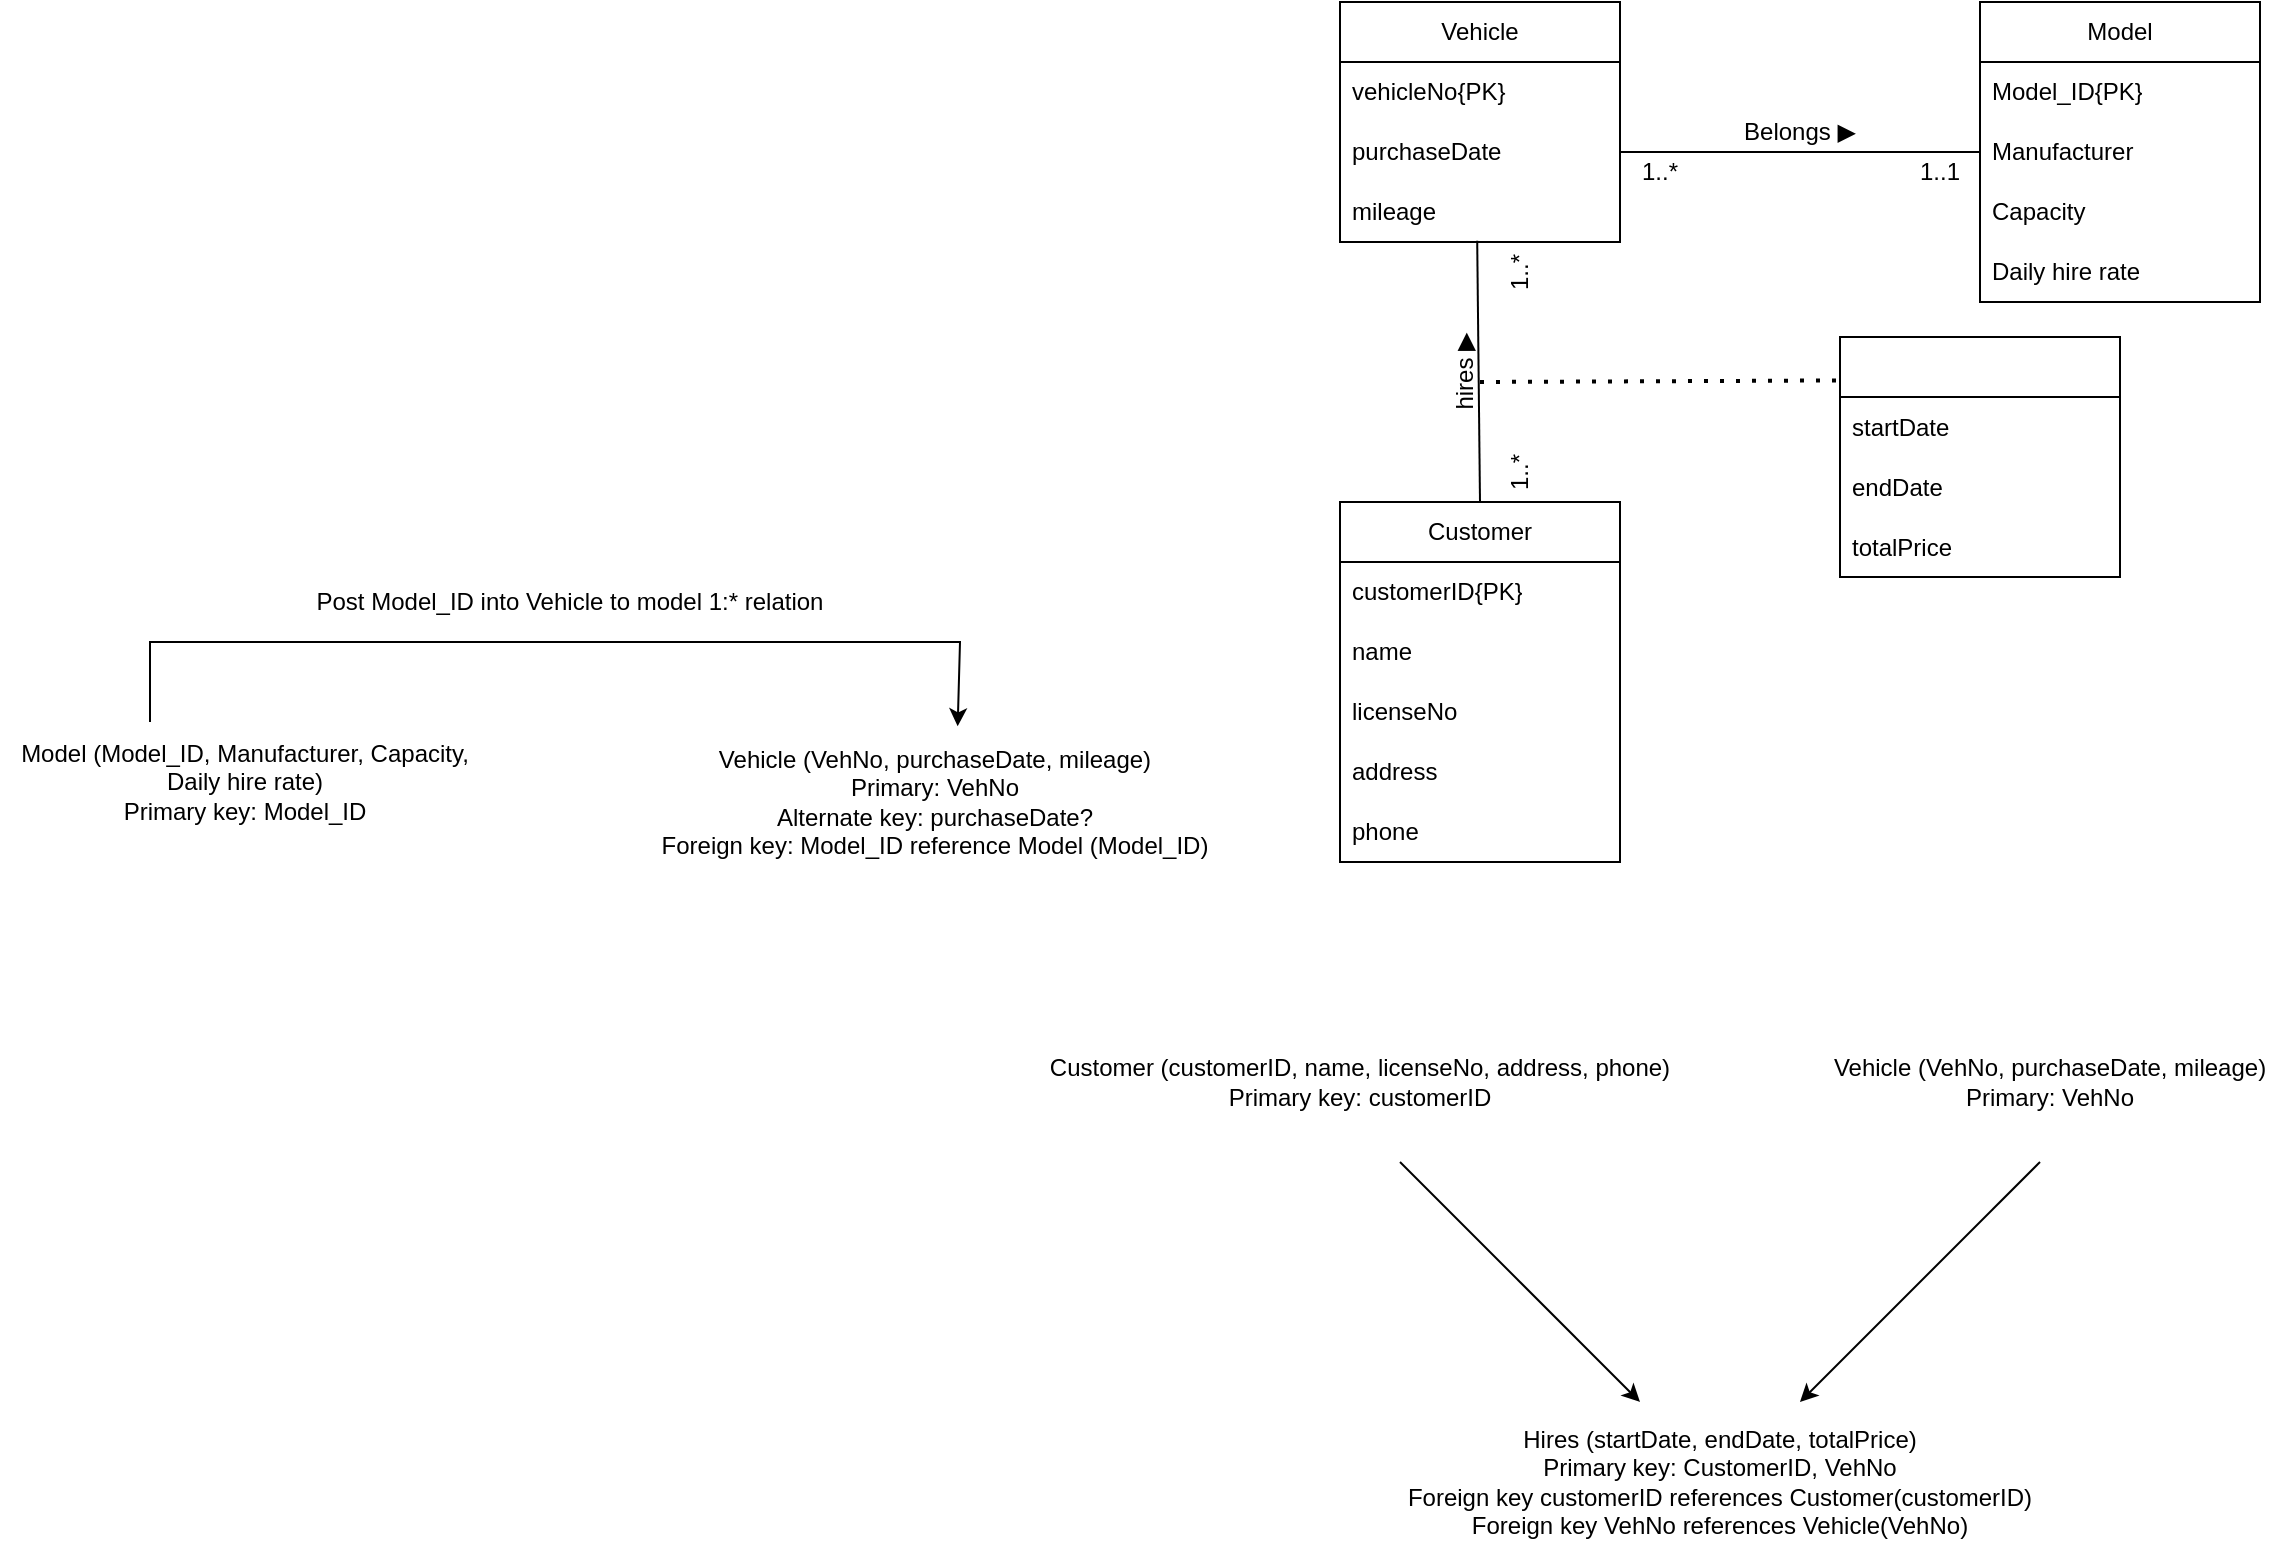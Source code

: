 <mxfile version="24.3.1" type="github">
  <diagram name="Page-1" id="R7tkVovCSRG-hz7lbjan">
    <mxGraphModel dx="1969" dy="1001" grid="1" gridSize="10" guides="1" tooltips="1" connect="1" arrows="1" fold="1" page="1" pageScale="1" pageWidth="1169" pageHeight="827" math="0" shadow="0">
      <root>
        <mxCell id="0" />
        <mxCell id="1" parent="0" />
        <mxCell id="SMFKbM1USn1imytBMvvd-1" value="Vehicle" style="swimlane;fontStyle=0;childLayout=stackLayout;horizontal=1;startSize=30;horizontalStack=0;resizeParent=1;resizeParentMax=0;resizeLast=0;collapsible=1;marginBottom=0;whiteSpace=wrap;html=1;" vertex="1" parent="1">
          <mxGeometry x="690" y="20" width="140" height="120" as="geometry" />
        </mxCell>
        <mxCell id="SMFKbM1USn1imytBMvvd-2" value="vehicleNo{PK}" style="text;strokeColor=none;fillColor=none;align=left;verticalAlign=middle;spacingLeft=4;spacingRight=4;overflow=hidden;points=[[0,0.5],[1,0.5]];portConstraint=eastwest;rotatable=0;whiteSpace=wrap;html=1;" vertex="1" parent="SMFKbM1USn1imytBMvvd-1">
          <mxGeometry y="30" width="140" height="30" as="geometry" />
        </mxCell>
        <mxCell id="SMFKbM1USn1imytBMvvd-3" value="purchaseDate" style="text;strokeColor=none;fillColor=none;align=left;verticalAlign=middle;spacingLeft=4;spacingRight=4;overflow=hidden;points=[[0,0.5],[1,0.5]];portConstraint=eastwest;rotatable=0;whiteSpace=wrap;html=1;" vertex="1" parent="SMFKbM1USn1imytBMvvd-1">
          <mxGeometry y="60" width="140" height="30" as="geometry" />
        </mxCell>
        <mxCell id="SMFKbM1USn1imytBMvvd-4" value="mileage" style="text;strokeColor=none;fillColor=none;align=left;verticalAlign=middle;spacingLeft=4;spacingRight=4;overflow=hidden;points=[[0,0.5],[1,0.5]];portConstraint=eastwest;rotatable=0;whiteSpace=wrap;html=1;" vertex="1" parent="SMFKbM1USn1imytBMvvd-1">
          <mxGeometry y="90" width="140" height="30" as="geometry" />
        </mxCell>
        <mxCell id="SMFKbM1USn1imytBMvvd-5" value="Model" style="swimlane;fontStyle=0;childLayout=stackLayout;horizontal=1;startSize=30;horizontalStack=0;resizeParent=1;resizeParentMax=0;resizeLast=0;collapsible=1;marginBottom=0;whiteSpace=wrap;html=1;" vertex="1" parent="1">
          <mxGeometry x="1010" y="20" width="140" height="150" as="geometry" />
        </mxCell>
        <mxCell id="SMFKbM1USn1imytBMvvd-6" value="Model_ID{PK}" style="text;strokeColor=none;fillColor=none;align=left;verticalAlign=middle;spacingLeft=4;spacingRight=4;overflow=hidden;points=[[0,0.5],[1,0.5]];portConstraint=eastwest;rotatable=0;whiteSpace=wrap;html=1;" vertex="1" parent="SMFKbM1USn1imytBMvvd-5">
          <mxGeometry y="30" width="140" height="30" as="geometry" />
        </mxCell>
        <mxCell id="SMFKbM1USn1imytBMvvd-7" value="Manufacturer" style="text;strokeColor=none;fillColor=none;align=left;verticalAlign=middle;spacingLeft=4;spacingRight=4;overflow=hidden;points=[[0,0.5],[1,0.5]];portConstraint=eastwest;rotatable=0;whiteSpace=wrap;html=1;" vertex="1" parent="SMFKbM1USn1imytBMvvd-5">
          <mxGeometry y="60" width="140" height="30" as="geometry" />
        </mxCell>
        <mxCell id="SMFKbM1USn1imytBMvvd-8" value="Capacity" style="text;strokeColor=none;fillColor=none;align=left;verticalAlign=middle;spacingLeft=4;spacingRight=4;overflow=hidden;points=[[0,0.5],[1,0.5]];portConstraint=eastwest;rotatable=0;whiteSpace=wrap;html=1;" vertex="1" parent="SMFKbM1USn1imytBMvvd-5">
          <mxGeometry y="90" width="140" height="30" as="geometry" />
        </mxCell>
        <mxCell id="SMFKbM1USn1imytBMvvd-9" value="Daily hire rate" style="text;strokeColor=none;fillColor=none;align=left;verticalAlign=middle;spacingLeft=4;spacingRight=4;overflow=hidden;points=[[0,0.5],[1,0.5]];portConstraint=eastwest;rotatable=0;whiteSpace=wrap;html=1;" vertex="1" parent="SMFKbM1USn1imytBMvvd-5">
          <mxGeometry y="120" width="140" height="30" as="geometry" />
        </mxCell>
        <mxCell id="SMFKbM1USn1imytBMvvd-10" value="" style="endArrow=none;html=1;rounded=0;exitX=1;exitY=0.5;exitDx=0;exitDy=0;entryX=0;entryY=0.5;entryDx=0;entryDy=0;" edge="1" parent="1" source="SMFKbM1USn1imytBMvvd-3" target="SMFKbM1USn1imytBMvvd-7">
          <mxGeometry width="50" height="50" relative="1" as="geometry">
            <mxPoint x="940" y="260" as="sourcePoint" />
            <mxPoint x="990" y="210" as="targetPoint" />
            <Array as="points">
              <mxPoint x="920" y="95" />
            </Array>
          </mxGeometry>
        </mxCell>
        <mxCell id="SMFKbM1USn1imytBMvvd-11" value="Belongs&amp;nbsp;▶" style="text;html=1;align=center;verticalAlign=middle;whiteSpace=wrap;rounded=0;" vertex="1" parent="1">
          <mxGeometry x="890" y="70" width="60" height="30" as="geometry" />
        </mxCell>
        <mxCell id="SMFKbM1USn1imytBMvvd-12" value="1..*" style="text;html=1;align=center;verticalAlign=middle;whiteSpace=wrap;rounded=0;" vertex="1" parent="1">
          <mxGeometry x="830" y="90" width="40" height="30" as="geometry" />
        </mxCell>
        <mxCell id="SMFKbM1USn1imytBMvvd-13" value="1..1" style="text;html=1;align=center;verticalAlign=middle;whiteSpace=wrap;rounded=0;" vertex="1" parent="1">
          <mxGeometry x="970" y="90" width="40" height="30" as="geometry" />
        </mxCell>
        <mxCell id="SMFKbM1USn1imytBMvvd-14" value="Customer" style="swimlane;fontStyle=0;childLayout=stackLayout;horizontal=1;startSize=30;horizontalStack=0;resizeParent=1;resizeParentMax=0;resizeLast=0;collapsible=1;marginBottom=0;whiteSpace=wrap;html=1;" vertex="1" parent="1">
          <mxGeometry x="690" y="270" width="140" height="180" as="geometry" />
        </mxCell>
        <mxCell id="SMFKbM1USn1imytBMvvd-15" value="customerID{PK}" style="text;strokeColor=none;fillColor=none;align=left;verticalAlign=middle;spacingLeft=4;spacingRight=4;overflow=hidden;points=[[0,0.5],[1,0.5]];portConstraint=eastwest;rotatable=0;whiteSpace=wrap;html=1;" vertex="1" parent="SMFKbM1USn1imytBMvvd-14">
          <mxGeometry y="30" width="140" height="30" as="geometry" />
        </mxCell>
        <mxCell id="SMFKbM1USn1imytBMvvd-16" value="name" style="text;strokeColor=none;fillColor=none;align=left;verticalAlign=middle;spacingLeft=4;spacingRight=4;overflow=hidden;points=[[0,0.5],[1,0.5]];portConstraint=eastwest;rotatable=0;whiteSpace=wrap;html=1;" vertex="1" parent="SMFKbM1USn1imytBMvvd-14">
          <mxGeometry y="60" width="140" height="30" as="geometry" />
        </mxCell>
        <mxCell id="SMFKbM1USn1imytBMvvd-17" value="licenseNo" style="text;strokeColor=none;fillColor=none;align=left;verticalAlign=middle;spacingLeft=4;spacingRight=4;overflow=hidden;points=[[0,0.5],[1,0.5]];portConstraint=eastwest;rotatable=0;whiteSpace=wrap;html=1;" vertex="1" parent="SMFKbM1USn1imytBMvvd-14">
          <mxGeometry y="90" width="140" height="30" as="geometry" />
        </mxCell>
        <mxCell id="SMFKbM1USn1imytBMvvd-27" value="address" style="text;strokeColor=none;fillColor=none;align=left;verticalAlign=middle;spacingLeft=4;spacingRight=4;overflow=hidden;points=[[0,0.5],[1,0.5]];portConstraint=eastwest;rotatable=0;whiteSpace=wrap;html=1;" vertex="1" parent="SMFKbM1USn1imytBMvvd-14">
          <mxGeometry y="120" width="140" height="30" as="geometry" />
        </mxCell>
        <mxCell id="SMFKbM1USn1imytBMvvd-28" value="phone" style="text;strokeColor=none;fillColor=none;align=left;verticalAlign=middle;spacingLeft=4;spacingRight=4;overflow=hidden;points=[[0,0.5],[1,0.5]];portConstraint=eastwest;rotatable=0;whiteSpace=wrap;html=1;" vertex="1" parent="SMFKbM1USn1imytBMvvd-14">
          <mxGeometry y="150" width="140" height="30" as="geometry" />
        </mxCell>
        <mxCell id="SMFKbM1USn1imytBMvvd-18" value="" style="endArrow=none;html=1;rounded=0;exitX=0.5;exitY=0;exitDx=0;exitDy=0;entryX=0.49;entryY=0.98;entryDx=0;entryDy=0;entryPerimeter=0;" edge="1" parent="1" source="SMFKbM1USn1imytBMvvd-14" target="SMFKbM1USn1imytBMvvd-4">
          <mxGeometry width="50" height="50" relative="1" as="geometry">
            <mxPoint x="790" y="250" as="sourcePoint" />
            <mxPoint x="840" y="200" as="targetPoint" />
          </mxGeometry>
        </mxCell>
        <mxCell id="SMFKbM1USn1imytBMvvd-19" value="hires ▶" style="text;html=1;align=center;verticalAlign=middle;whiteSpace=wrap;rounded=0;rotation=-90;" vertex="1" parent="1">
          <mxGeometry x="722.5" y="187.5" width="60" height="35" as="geometry" />
        </mxCell>
        <mxCell id="SMFKbM1USn1imytBMvvd-20" value="1..*" style="text;html=1;align=center;verticalAlign=middle;whiteSpace=wrap;rounded=0;rotation=-90;" vertex="1" parent="1">
          <mxGeometry x="760" y="240" width="40" height="30" as="geometry" />
        </mxCell>
        <mxCell id="SMFKbM1USn1imytBMvvd-21" value="1..*" style="text;html=1;align=center;verticalAlign=middle;whiteSpace=wrap;rounded=0;rotation=-90;" vertex="1" parent="1">
          <mxGeometry x="760" y="140" width="40" height="30" as="geometry" />
        </mxCell>
        <mxCell id="SMFKbM1USn1imytBMvvd-22" value="" style="endArrow=none;dashed=1;html=1;dashPattern=1 3;strokeWidth=2;rounded=0;entryX=0.009;entryY=0.181;entryDx=0;entryDy=0;entryPerimeter=0;" edge="1" parent="1" target="SMFKbM1USn1imytBMvvd-23">
          <mxGeometry width="50" height="50" relative="1" as="geometry">
            <mxPoint x="760" y="210" as="sourcePoint" />
            <mxPoint x="940" y="210" as="targetPoint" />
          </mxGeometry>
        </mxCell>
        <mxCell id="SMFKbM1USn1imytBMvvd-23" value="" style="swimlane;fontStyle=0;childLayout=stackLayout;horizontal=1;startSize=30;horizontalStack=0;resizeParent=1;resizeParentMax=0;resizeLast=0;collapsible=1;marginBottom=0;whiteSpace=wrap;html=1;" vertex="1" parent="1">
          <mxGeometry x="940" y="187.5" width="140" height="120" as="geometry" />
        </mxCell>
        <mxCell id="SMFKbM1USn1imytBMvvd-24" value="startDate" style="text;strokeColor=none;fillColor=none;align=left;verticalAlign=middle;spacingLeft=4;spacingRight=4;overflow=hidden;points=[[0,0.5],[1,0.5]];portConstraint=eastwest;rotatable=0;whiteSpace=wrap;html=1;" vertex="1" parent="SMFKbM1USn1imytBMvvd-23">
          <mxGeometry y="30" width="140" height="30" as="geometry" />
        </mxCell>
        <mxCell id="SMFKbM1USn1imytBMvvd-25" value="endDate" style="text;strokeColor=none;fillColor=none;align=left;verticalAlign=middle;spacingLeft=4;spacingRight=4;overflow=hidden;points=[[0,0.5],[1,0.5]];portConstraint=eastwest;rotatable=0;whiteSpace=wrap;html=1;" vertex="1" parent="SMFKbM1USn1imytBMvvd-23">
          <mxGeometry y="60" width="140" height="30" as="geometry" />
        </mxCell>
        <mxCell id="SMFKbM1USn1imytBMvvd-26" value="totalPrice" style="text;strokeColor=none;fillColor=none;align=left;verticalAlign=middle;spacingLeft=4;spacingRight=4;overflow=hidden;points=[[0,0.5],[1,0.5]];portConstraint=eastwest;rotatable=0;whiteSpace=wrap;html=1;" vertex="1" parent="SMFKbM1USn1imytBMvvd-23">
          <mxGeometry y="90" width="140" height="30" as="geometry" />
        </mxCell>
        <mxCell id="mN7e4mBWiY_VBtz48zXP-1" value="" style="endArrow=classic;html=1;rounded=0;entryX=0.536;entryY=0.027;entryDx=0;entryDy=0;entryPerimeter=0;" edge="1" parent="1" target="mN7e4mBWiY_VBtz48zXP-3">
          <mxGeometry width="50" height="50" relative="1" as="geometry">
            <mxPoint x="95" y="380" as="sourcePoint" />
            <mxPoint x="488" y="360" as="targetPoint" />
            <Array as="points">
              <mxPoint x="95" y="340" />
              <mxPoint x="500" y="340" />
            </Array>
          </mxGeometry>
        </mxCell>
        <mxCell id="mN7e4mBWiY_VBtz48zXP-2" value="Model (Model_ID, Manufacturer, Capacity, Daily hire rate)&lt;div&gt;Primary key: Model_ID&lt;/div&gt;" style="text;html=1;align=center;verticalAlign=middle;whiteSpace=wrap;rounded=0;" vertex="1" parent="1">
          <mxGeometry x="20" y="380" width="245" height="60" as="geometry" />
        </mxCell>
        <mxCell id="mN7e4mBWiY_VBtz48zXP-3" value="Vehicle (VehNo, purchaseDate, mileage)&lt;div&gt;Primary: VehNo&lt;/div&gt;&lt;div&gt;Alternate key: purchaseDate?&lt;/div&gt;&lt;div&gt;Foreign key: Model_ID reference Model (Model_ID)&lt;/div&gt;" style="text;html=1;align=center;verticalAlign=middle;whiteSpace=wrap;rounded=0;" vertex="1" parent="1">
          <mxGeometry x="330" y="380" width="315" height="80" as="geometry" />
        </mxCell>
        <mxCell id="mN7e4mBWiY_VBtz48zXP-4" value="Post Model_ID into Vehicle to model 1:* relation" style="text;html=1;align=center;verticalAlign=middle;whiteSpace=wrap;rounded=0;" vertex="1" parent="1">
          <mxGeometry x="145" y="300" width="320" height="40" as="geometry" />
        </mxCell>
        <mxCell id="mN7e4mBWiY_VBtz48zXP-7" value="" style="endArrow=classic;html=1;rounded=0;" edge="1" parent="1">
          <mxGeometry width="50" height="50" relative="1" as="geometry">
            <mxPoint x="720" y="600" as="sourcePoint" />
            <mxPoint x="840" y="720" as="targetPoint" />
          </mxGeometry>
        </mxCell>
        <mxCell id="mN7e4mBWiY_VBtz48zXP-8" value="" style="endArrow=classic;html=1;rounded=0;" edge="1" parent="1">
          <mxGeometry width="50" height="50" relative="1" as="geometry">
            <mxPoint x="1040" y="600" as="sourcePoint" />
            <mxPoint x="920" y="720" as="targetPoint" />
          </mxGeometry>
        </mxCell>
        <mxCell id="mN7e4mBWiY_VBtz48zXP-10" value="Customer (customerID, name, licenseNo, address, phone)&lt;div&gt;Primary key: customerID&lt;/div&gt;" style="text;html=1;align=center;verticalAlign=middle;whiteSpace=wrap;rounded=0;" vertex="1" parent="1">
          <mxGeometry x="520" y="520" width="360" height="80" as="geometry" />
        </mxCell>
        <mxCell id="mN7e4mBWiY_VBtz48zXP-12" value="Vehicle (VehNo, purchaseDate, mileage)&lt;div&gt;Primary: VehNo&lt;br&gt;&lt;/div&gt;" style="text;html=1;align=center;verticalAlign=middle;whiteSpace=wrap;rounded=0;" vertex="1" parent="1">
          <mxGeometry x="930" y="520" width="230" height="80" as="geometry" />
        </mxCell>
        <mxCell id="mN7e4mBWiY_VBtz48zXP-13" value="Hires (startDate, endDate, totalPrice)&lt;div&gt;Primary key: CustomerID, VehNo&lt;/div&gt;&lt;div&gt;Foreign key customerID references Customer(customerID)&lt;/div&gt;&lt;div&gt;Foreign key VehNo references Vehicle(VehNo)&lt;br&gt;&lt;/div&gt;" style="text;html=1;align=center;verticalAlign=middle;whiteSpace=wrap;rounded=0;" vertex="1" parent="1">
          <mxGeometry x="660" y="720" width="440" height="80" as="geometry" />
        </mxCell>
      </root>
    </mxGraphModel>
  </diagram>
</mxfile>
